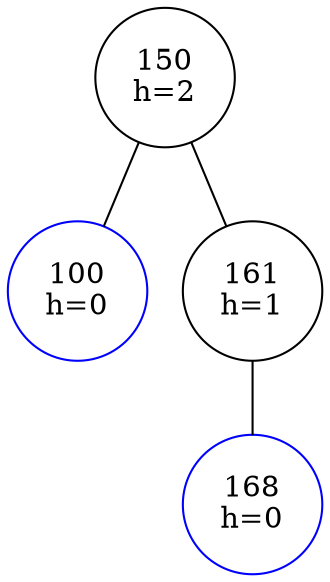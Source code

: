 graph G {
	node [shape=circle];
	150--100;
	150--161;
	150 [label="150\nh=2"];
	100 [label="100\nh=0", color=blue];
	161--168;
	161 [label="161\nh=1"];
	168 [label="168\nh=0", color=blue];
}